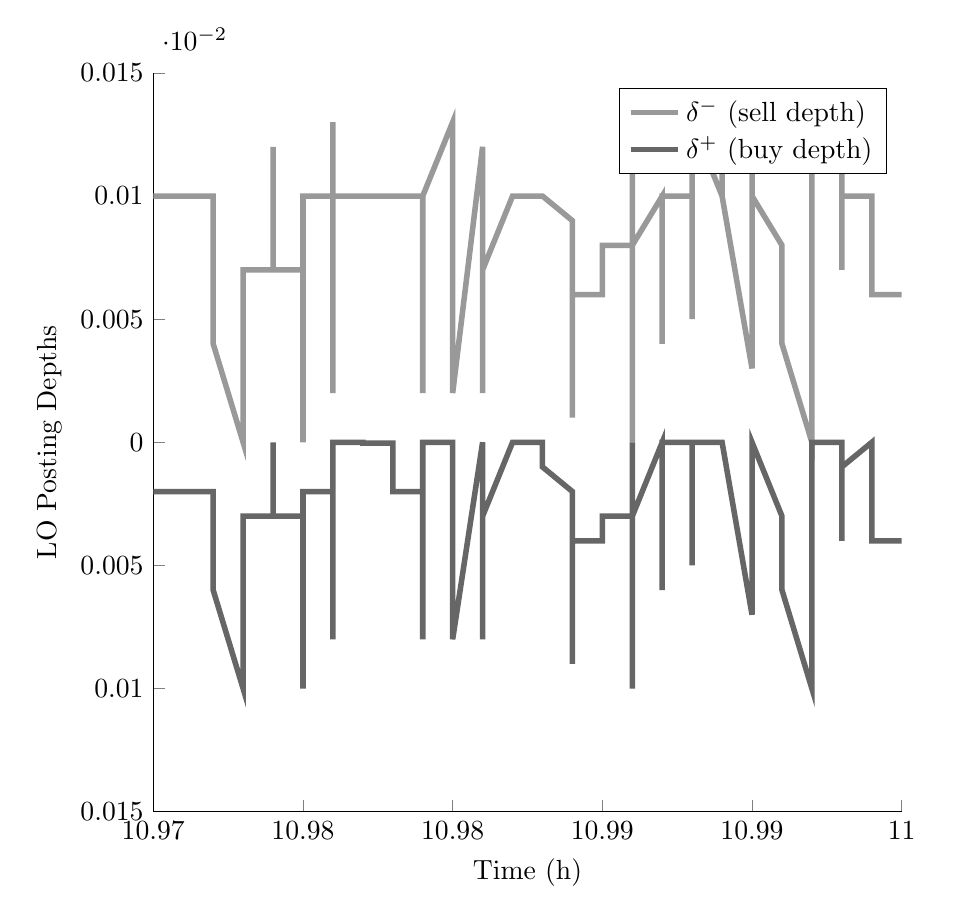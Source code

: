 % This file was created by matlab2tikz.
%
%The latest updates can be retrieved from
%  http://www.mathworks.com/matlabcentral/fileexchange/22022-matlab2tikz-matlab2tikz
%where you can also make suggestions and rate matlab2tikz.
%
\begin{tikzpicture}

\begin{axis}[%
width=3.742in,
height=3.694in,
at={(1.889in,0.622in)},
scale only axis,
every outer x axis line/.append style={black},
every x tick label/.append style={font=\color{black}},
xmin=10.975,
xmax=11,
xlabel={Time (h)},
every outer y axis line/.append style={black},
every y tick label/.append style={font=\color{black}},
ymin=-0.015,
ymax=0.015,
ytick={-0.015,-0.01,-0.005,0,0.005,0.01,0.015},
yticklabels={{0.015},{ 0.01},{0.005},{    0},{0.005},{ 0.01},{0.015}},
ylabel={LO Posting Depths},
axis background/.style={fill=white},
axis x line*=bottom,
axis y line*=left,
legend style={legend cell align=left,align=left,draw=black}
]
\addplot [color=white!60!black,solid,line width=2.0pt]
  table[row sep=crcr]{%
10.975	0.01\\
10.975	0.01\\
10.976	0.01\\
10.976	0.01\\
10.976	0.01\\
10.976	0.01\\
10.977	0.01\\
10.977	0.008\\
10.977	0.008\\
10.977	0.004\\
10.978	0\\
10.978	0.007\\
10.978	0.007\\
10.979	0.007\\
10.979	0.007\\
10.979	0.012\\
10.979	0.007\\
10.98	0.007\\
10.98	0\\
10.98	0.01\\
10.981	0.01\\
10.981	0.013\\
10.981	0.002\\
10.981	0.01\\
10.982	0.01\\
10.982	0.01\\
10.982	0.01\\
10.982	0.01\\
10.983	0.01\\
10.983	0.01\\
10.983	0.01\\
10.984	0.01\\
10.984	0.01\\
10.984	0.002\\
10.984	0.01\\
10.985	0.013\\
10.985	0.01\\
10.985	0.002\\
10.986	0.012\\
10.986	0.01\\
10.986	0.002\\
10.986	0.007\\
10.987	0.01\\
10.987	0.01\\
10.987	0.01\\
10.988	0.01\\
10.988	0.01\\
10.988	0.01\\
10.988	0.01\\
10.989	0.009\\
10.989	0.001\\
10.989	0.006\\
10.989	0.006\\
10.99	0.006\\
10.99	0.008\\
10.99	0.008\\
10.991	0.008\\
10.991	0.012\\
10.991	0\\
10.991	0.008\\
10.992	0.01\\
10.992	0.004\\
10.992	0.01\\
10.992	0.01\\
10.993	0.01\\
10.993	0.005\\
10.993	0.013\\
10.994	0.01\\
10.994	0.01\\
10.994	0.013\\
10.994	0.01\\
10.995	0.003\\
10.995	0.012\\
10.995	0.01\\
10.996	0.008\\
10.996	0.008\\
10.996	0.005\\
10.996	0.004\\
10.997	0\\
10.997	0.007\\
10.997	0.012\\
10.998	0.012\\
10.998	0.013\\
10.998	0.007\\
10.998	0.01\\
10.999	0.01\\
10.999	0.009\\
10.999	0.006\\
10.999	0.006\\
11.0	0.006\\
11	0.006\\
};
\addlegendentry{$\delta^-$ (sell depth)};

\addplot [color=white!40!black,solid,line width=2.0pt]
  table[row sep=crcr]{%
10.975	-0.002\\
10.975	-0.002\\
10.976	-0.002\\
10.976	-0.002\\
10.976	-0.002\\
10.976	-0.002\\
10.977	-0.002\\
10.977	-0.003\\
10.977	-0.003\\
10.977	-0.006\\
10.978	-0.01\\
10.978	-0.003\\
10.978	-0.003\\
10.979	-0.003\\
10.979	-0.003\\
10.979	-0\\
10.979	-0.003\\
10.98	-0.003\\
10.98	-0.01\\
10.98	-0.002\\
10.981	-0.002\\
10.981	-0\\
10.981	-0.008\\
10.981	-0.0\\
10.982	-0\\
10.982	-0\\
10.982	-3.344e-05\\
10.982	-3.344e-05\\
10.983	-3.344e-05\\
10.983	-3.344e-05\\
10.983	-0.002\\
10.984	-0.002\\
10.984	-0.002\\
10.984	-0.008\\
10.984	-0.0\\
10.985	-0\\
10.985	-0.0\\
10.985	-0.008\\
10.986	-0\\
10.986	-0.0\\
10.986	-0.008\\
10.986	-0.003\\
10.987	-0\\
10.987	-0\\
10.987	-0\\
10.988	-0\\
10.988	-0\\
10.988	-0\\
10.988	-0.001\\
10.989	-0.002\\
10.989	-0.009\\
10.989	-0.004\\
10.989	-0.004\\
10.99	-0.004\\
10.99	-0.003\\
10.99	-0.003\\
10.991	-0.003\\
10.991	-0\\
10.991	-0.01\\
10.991	-0.003\\
10.992	-0.0\\
10.992	-0.006\\
10.992	-0.0\\
10.992	-0\\
10.993	-0\\
10.993	-0.005\\
10.993	-0\\
10.994	-0\\
10.994	-0\\
10.994	-0\\
10.994	-0\\
10.995	-0.007\\
10.995	-0\\
10.995	-0\\
10.996	-0.003\\
10.996	-0.003\\
10.996	-0.005\\
10.996	-0.006\\
10.997	-0.01\\
10.997	-0.004\\
10.997	-0\\
10.998	-0\\
10.998	-0\\
10.998	-0.004\\
10.998	-0.001\\
10.999	-0\\
10.999	-0.002\\
10.999	-0.004\\
10.999	-0.004\\
11.0	-0.004\\
11	-0.004\\
};
\addlegendentry{$\delta^+$ (buy depth)};

\end{axis}
\end{tikzpicture}%